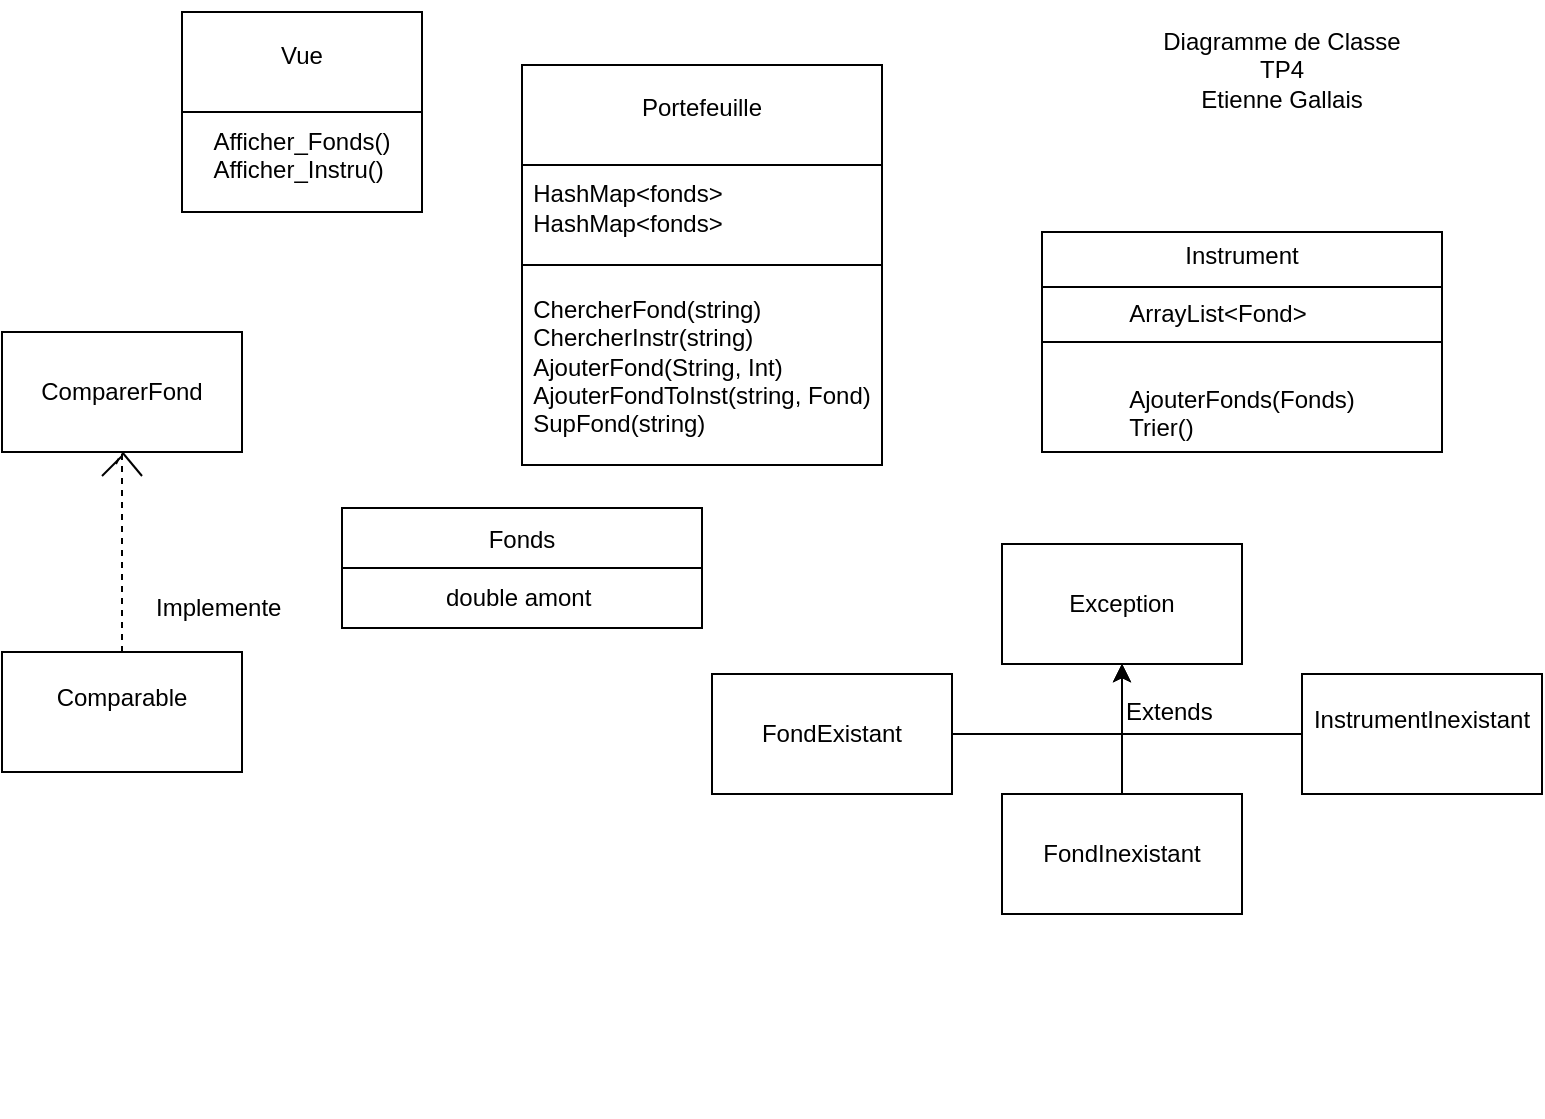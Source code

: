 <mxfile version="10.6.8" type="google"><diagram id="MzEBjYgKsY1Pjcoprde4" name="Page-1"><mxGraphModel dx="870" dy="484" grid="1" gridSize="10" guides="1" tooltips="1" connect="1" arrows="1" fold="1" page="1" pageScale="1" pageWidth="827" pageHeight="1169" math="0" shadow="0"><root><mxCell id="0"/><mxCell id="1" parent="0"/><mxCell id="WQmVhoiGEGD1usSL1Rz6-1" value="Portefeuille&lt;br&gt;&lt;br&gt;&lt;br&gt;&lt;div style=&quot;text-align: left&quot;&gt;HashMap&amp;lt;fonds&amp;gt;&lt;/div&gt;&lt;div style=&quot;text-align: left&quot;&gt;HashMap&amp;lt;fonds&amp;gt;&lt;/div&gt;&lt;div style=&quot;text-align: left&quot;&gt;&lt;br&gt;&lt;/div&gt;&lt;div style=&quot;text-align: left&quot;&gt;&lt;br&gt;&lt;/div&gt;&lt;div style=&quot;text-align: left&quot;&gt;ChercherFond(string)&lt;/div&gt;&lt;div style=&quot;text-align: left&quot;&gt;ChercherInstr(string)&lt;br&gt;&lt;/div&gt;&lt;div style=&quot;text-align: left&quot;&gt;AjouterFond(String, Int)&lt;/div&gt;&lt;div style=&quot;text-align: left&quot;&gt;AjouterFondToInst(string, Fond)&lt;/div&gt;&lt;div style=&quot;text-align: left&quot;&gt;SupFond(string)&amp;nbsp;&lt;/div&gt;" style="rounded=0;whiteSpace=wrap;html=1;" vertex="1" parent="1"><mxGeometry x="290" y="144.5" width="180" height="200" as="geometry"/></mxCell><mxCell id="WQmVhoiGEGD1usSL1Rz6-3" value="" style="endArrow=none;html=1;exitX=0;exitY=0.25;exitDx=0;exitDy=0;entryX=1;entryY=0.25;entryDx=0;entryDy=0;" edge="1" parent="1" source="WQmVhoiGEGD1usSL1Rz6-1" target="WQmVhoiGEGD1usSL1Rz6-1"><mxGeometry width="50" height="50" relative="1" as="geometry"><mxPoint x="20" y="290" as="sourcePoint"/><mxPoint x="70" y="240" as="targetPoint"/></mxGeometry></mxCell><mxCell id="WQmVhoiGEGD1usSL1Rz6-4" value="" style="endArrow=none;html=1;exitX=0;exitY=0.5;exitDx=0;exitDy=0;entryX=1;entryY=0.5;entryDx=0;entryDy=0;" edge="1" parent="1" source="WQmVhoiGEGD1usSL1Rz6-1" target="WQmVhoiGEGD1usSL1Rz6-1"><mxGeometry width="50" height="50" relative="1" as="geometry"><mxPoint x="20" y="290" as="sourcePoint"/><mxPoint x="70" y="240" as="targetPoint"/></mxGeometry></mxCell><mxCell id="WQmVhoiGEGD1usSL1Rz6-5" value="Fonds&lt;br&gt;&lt;br&gt;&lt;div style=&quot;text-align: left&quot;&gt;double amont&amp;nbsp;&lt;/div&gt;" style="rounded=0;whiteSpace=wrap;html=1;" vertex="1" parent="1"><mxGeometry x="200" y="366" width="180" height="60" as="geometry"/></mxCell><mxCell id="WQmVhoiGEGD1usSL1Rz6-6" value="" style="endArrow=none;html=1;entryX=1;entryY=0.5;entryDx=0;entryDy=0;exitX=0;exitY=0.5;exitDx=0;exitDy=0;" edge="1" parent="1" source="WQmVhoiGEGD1usSL1Rz6-5" target="WQmVhoiGEGD1usSL1Rz6-5"><mxGeometry width="50" height="50" relative="1" as="geometry"><mxPoint x="20" y="370" as="sourcePoint"/><mxPoint x="70" y="320" as="targetPoint"/></mxGeometry></mxCell><mxCell id="WQmVhoiGEGD1usSL1Rz6-7" value="Instrument&lt;br&gt;&lt;br&gt;&lt;div style=&quot;text-align: left&quot;&gt;ArrayList&amp;lt;Fond&amp;gt;&lt;/div&gt;&lt;div style=&quot;text-align: left&quot;&gt;&lt;br&gt;&lt;/div&gt;&lt;div style=&quot;text-align: left&quot;&gt;&lt;br&gt;&lt;/div&gt;&lt;div style=&quot;text-align: left&quot;&gt;AjouterFonds(Fonds)&lt;/div&gt;&lt;div style=&quot;text-align: left&quot;&gt;Trier()&lt;/div&gt;" style="rounded=0;whiteSpace=wrap;html=1;" vertex="1" parent="1"><mxGeometry x="550" y="228" width="200" height="110" as="geometry"/></mxCell><mxCell id="WQmVhoiGEGD1usSL1Rz6-8" value="" style="endArrow=none;html=1;exitX=0;exitY=0.5;exitDx=0;exitDy=0;entryX=1;entryY=0.5;entryDx=0;entryDy=0;" edge="1" parent="1" source="WQmVhoiGEGD1usSL1Rz6-7" target="WQmVhoiGEGD1usSL1Rz6-7"><mxGeometry width="50" height="50" relative="1" as="geometry"><mxPoint x="20" y="370" as="sourcePoint"/><mxPoint x="70" y="320" as="targetPoint"/></mxGeometry></mxCell><mxCell id="WQmVhoiGEGD1usSL1Rz6-9" value="" style="endArrow=none;html=1;entryX=1;entryY=0.25;entryDx=0;entryDy=0;exitX=0;exitY=0.25;exitDx=0;exitDy=0;" edge="1" parent="1" source="WQmVhoiGEGD1usSL1Rz6-7" target="WQmVhoiGEGD1usSL1Rz6-7"><mxGeometry width="50" height="50" relative="1" as="geometry"><mxPoint x="20" y="440" as="sourcePoint"/><mxPoint x="70" y="390" as="targetPoint"/></mxGeometry></mxCell><mxCell id="WQmVhoiGEGD1usSL1Rz6-11" value="ComparerFond" style="rounded=0;whiteSpace=wrap;html=1;" vertex="1" parent="1"><mxGeometry x="30" y="278" width="120" height="60" as="geometry"/></mxCell><mxCell id="WQmVhoiGEGD1usSL1Rz6-12" value="Exception" style="rounded=0;whiteSpace=wrap;html=1;" vertex="1" parent="1"><mxGeometry x="530" y="384" width="120" height="60" as="geometry"/></mxCell><mxCell id="WQmVhoiGEGD1usSL1Rz6-13" value="Vue&lt;br&gt;&lt;br&gt;&lt;div style=&quot;text-align: left&quot;&gt;&lt;br&gt;&lt;/div&gt;&lt;div style=&quot;text-align: left&quot;&gt;Afficher_Fonds()&lt;/div&gt;&lt;div style=&quot;text-align: left&quot;&gt;Afficher_Instru()&lt;/div&gt;" style="rounded=0;whiteSpace=wrap;html=1;" vertex="1" parent="1"><mxGeometry x="120" y="118" width="120" height="100" as="geometry"/></mxCell><mxCell id="WQmVhoiGEGD1usSL1Rz6-19" style="edgeStyle=orthogonalEdgeStyle;rounded=0;orthogonalLoop=1;jettySize=auto;html=1;entryX=0.5;entryY=1;entryDx=0;entryDy=0;" edge="1" parent="1" source="WQmVhoiGEGD1usSL1Rz6-16" target="WQmVhoiGEGD1usSL1Rz6-12"><mxGeometry relative="1" as="geometry"/></mxCell><mxCell id="WQmVhoiGEGD1usSL1Rz6-16" value="FondInexistant" style="rounded=0;whiteSpace=wrap;html=1;" vertex="1" parent="1"><mxGeometry x="530" y="509" width="120" height="60" as="geometry"/></mxCell><mxCell id="WQmVhoiGEGD1usSL1Rz6-35" style="edgeStyle=orthogonalEdgeStyle;rounded=0;orthogonalLoop=1;jettySize=auto;html=1;entryX=0.5;entryY=1;entryDx=0;entryDy=0;" edge="1" parent="1" source="WQmVhoiGEGD1usSL1Rz6-17" target="WQmVhoiGEGD1usSL1Rz6-12"><mxGeometry relative="1" as="geometry"/></mxCell><mxCell id="WQmVhoiGEGD1usSL1Rz6-17" value="InstrumentInexistant&lt;br&gt;&lt;br&gt;" style="rounded=0;whiteSpace=wrap;html=1;" vertex="1" parent="1"><mxGeometry x="680" y="449" width="120" height="60" as="geometry"/></mxCell><mxCell id="WQmVhoiGEGD1usSL1Rz6-18" style="edgeStyle=orthogonalEdgeStyle;rounded=0;orthogonalLoop=1;jettySize=auto;html=1;exitX=0.5;exitY=1;exitDx=0;exitDy=0;" edge="1" parent="1" source="WQmVhoiGEGD1usSL1Rz6-17" target="WQmVhoiGEGD1usSL1Rz6-17"><mxGeometry relative="1" as="geometry"/></mxCell><mxCell id="WQmVhoiGEGD1usSL1Rz6-21" value="Comparable&lt;br&gt;&lt;br&gt;" style="rounded=0;whiteSpace=wrap;html=1;" vertex="1" parent="1"><mxGeometry x="30" y="438" width="120" height="60" as="geometry"/></mxCell><mxCell id="WQmVhoiGEGD1usSL1Rz6-22" value="" style="endArrow=none;dashed=1;html=1;entryX=0.5;entryY=1;entryDx=0;entryDy=0;exitX=0.5;exitY=0;exitDx=0;exitDy=0;" edge="1" parent="1" target="WQmVhoiGEGD1usSL1Rz6-11"><mxGeometry width="50" height="50" relative="1" as="geometry"><mxPoint x="87" y="344" as="sourcePoint"/><mxPoint x="-240" y="538" as="targetPoint"/></mxGeometry></mxCell><mxCell id="WQmVhoiGEGD1usSL1Rz6-23" value="Implemente" style="text;html=1;resizable=0;points=[];autosize=1;align=left;verticalAlign=top;spacingTop=-4;" vertex="1" parent="1"><mxGeometry x="105" y="406" width="80" height="20" as="geometry"/></mxCell><mxCell id="WQmVhoiGEGD1usSL1Rz6-24" value="" style="triangle;whiteSpace=wrap;html=1;" vertex="1" parent="1"><mxGeometry x="80" y="670" as="geometry"/></mxCell><mxCell id="WQmVhoiGEGD1usSL1Rz6-26" value="" style="endArrow=none;dashed=1;html=1;exitX=0.5;exitY=0;exitDx=0;exitDy=0;entryX=0.5;entryY=1;entryDx=0;entryDy=0;" edge="1" parent="1" source="WQmVhoiGEGD1usSL1Rz6-21" target="WQmVhoiGEGD1usSL1Rz6-11"><mxGeometry width="50" height="50" relative="1" as="geometry"><mxPoint x="90" y="438" as="sourcePoint"/><mxPoint x="93" y="345" as="targetPoint"/></mxGeometry></mxCell><mxCell id="WQmVhoiGEGD1usSL1Rz6-27" value="" style="endArrow=none;html=1;exitX=0;exitY=0.5;exitDx=0;exitDy=0;entryX=1;entryY=0.5;entryDx=0;entryDy=0;" edge="1" parent="1" source="WQmVhoiGEGD1usSL1Rz6-13" target="WQmVhoiGEGD1usSL1Rz6-13"><mxGeometry width="50" height="50" relative="1" as="geometry"><mxPoint x="20" y="640" as="sourcePoint"/><mxPoint x="661" y="310" as="targetPoint"/></mxGeometry></mxCell><mxCell id="WQmVhoiGEGD1usSL1Rz6-28" value="Extends&lt;br&gt;" style="text;html=1;resizable=0;points=[];autosize=1;align=left;verticalAlign=top;spacingTop=-4;" vertex="1" parent="1"><mxGeometry x="590" y="458" width="60" height="20" as="geometry"/></mxCell><mxCell id="WQmVhoiGEGD1usSL1Rz6-33" style="edgeStyle=orthogonalEdgeStyle;rounded=0;orthogonalLoop=1;jettySize=auto;html=1;entryX=0.5;entryY=1;entryDx=0;entryDy=0;" edge="1" parent="1" source="WQmVhoiGEGD1usSL1Rz6-30" target="WQmVhoiGEGD1usSL1Rz6-12"><mxGeometry relative="1" as="geometry"/></mxCell><mxCell id="WQmVhoiGEGD1usSL1Rz6-30" value="FondExistant&lt;br&gt;" style="rounded=0;whiteSpace=wrap;html=1;" vertex="1" parent="1"><mxGeometry x="385" y="449" width="120" height="60" as="geometry"/></mxCell><mxCell id="WQmVhoiGEGD1usSL1Rz6-39" value="" style="endArrow=none;html=1;" edge="1" parent="1"><mxGeometry width="50" height="50" relative="1" as="geometry"><mxPoint x="80" y="350" as="sourcePoint"/><mxPoint x="90" y="340" as="targetPoint"/></mxGeometry></mxCell><mxCell id="WQmVhoiGEGD1usSL1Rz6-40" value="" style="endArrow=none;html=1;entryX=0.5;entryY=1;entryDx=0;entryDy=0;" edge="1" parent="1" target="WQmVhoiGEGD1usSL1Rz6-11"><mxGeometry width="50" height="50" relative="1" as="geometry"><mxPoint x="100" y="350" as="sourcePoint"/><mxPoint x="80" y="590" as="targetPoint"/></mxGeometry></mxCell><mxCell id="WQmVhoiGEGD1usSL1Rz6-46" value="Diagramme de Classe TP4&lt;br&gt;Etienne Gallais&lt;br&gt;" style="text;html=1;strokeColor=none;fillColor=none;align=center;verticalAlign=middle;whiteSpace=wrap;rounded=0;" vertex="1" parent="1"><mxGeometry x="600" y="112" width="140" height="70" as="geometry"/></mxCell></root></mxGraphModel></diagram></mxfile>